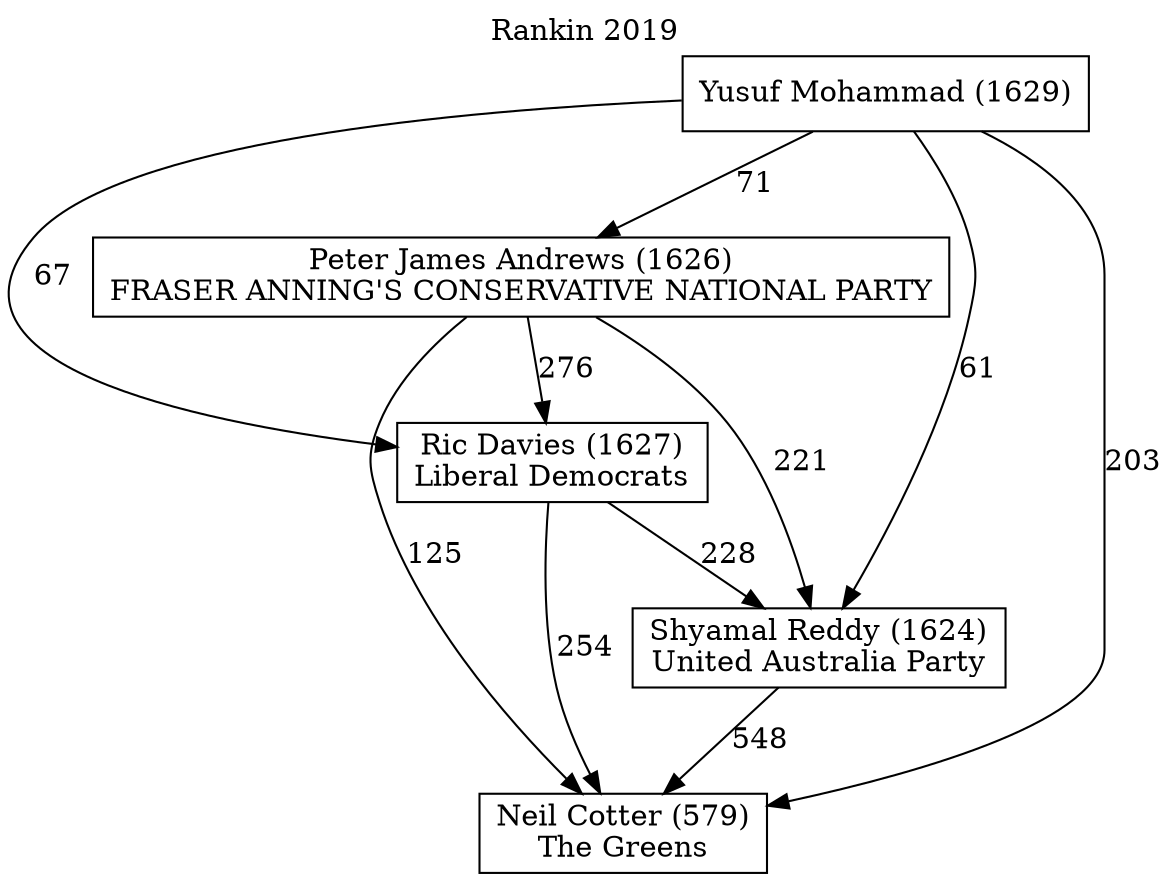 // House preference flow
digraph "Neil Cotter (579)_Rankin_2019" {
	graph [label="Rankin 2019" labelloc=t mclimit=10]
	node [shape=box]
	"Neil Cotter (579)" [label="Neil Cotter (579)
The Greens"]
	"Peter James Andrews (1626)" [label="Peter James Andrews (1626)
FRASER ANNING'S CONSERVATIVE NATIONAL PARTY"]
	"Ric Davies (1627)" [label="Ric Davies (1627)
Liberal Democrats"]
	"Shyamal Reddy (1624)" [label="Shyamal Reddy (1624)
United Australia Party"]
	"Yusuf Mohammad (1629)" [label="Yusuf Mohammad (1629)
"]
	"Peter James Andrews (1626)" -> "Neil Cotter (579)" [label=125]
	"Peter James Andrews (1626)" -> "Ric Davies (1627)" [label=276]
	"Peter James Andrews (1626)" -> "Shyamal Reddy (1624)" [label=221]
	"Ric Davies (1627)" -> "Neil Cotter (579)" [label=254]
	"Ric Davies (1627)" -> "Shyamal Reddy (1624)" [label=228]
	"Shyamal Reddy (1624)" -> "Neil Cotter (579)" [label=548]
	"Yusuf Mohammad (1629)" -> "Neil Cotter (579)" [label=203]
	"Yusuf Mohammad (1629)" -> "Peter James Andrews (1626)" [label=71]
	"Yusuf Mohammad (1629)" -> "Ric Davies (1627)" [label=67]
	"Yusuf Mohammad (1629)" -> "Shyamal Reddy (1624)" [label=61]
}

